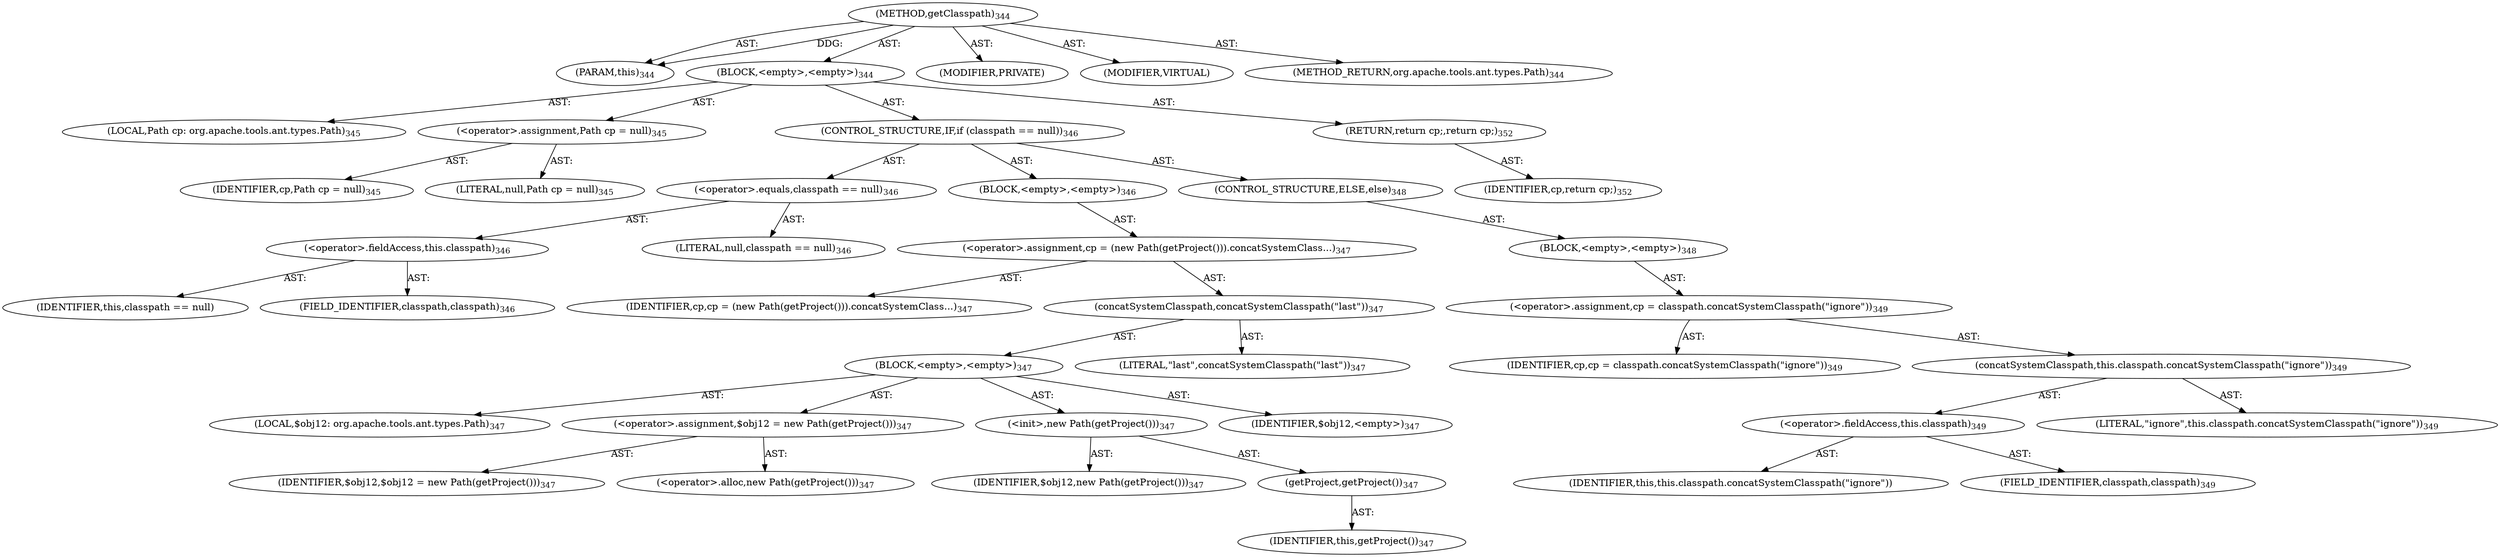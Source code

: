 digraph "getClasspath" {  
"111669149708" [label = <(METHOD,getClasspath)<SUB>344</SUB>> ]
"115964117004" [label = <(PARAM,this)<SUB>344</SUB>> ]
"25769803818" [label = <(BLOCK,&lt;empty&gt;,&lt;empty&gt;)<SUB>344</SUB>> ]
"94489280539" [label = <(LOCAL,Path cp: org.apache.tools.ant.types.Path)<SUB>345</SUB>> ]
"30064771261" [label = <(&lt;operator&gt;.assignment,Path cp = null)<SUB>345</SUB>> ]
"68719476881" [label = <(IDENTIFIER,cp,Path cp = null)<SUB>345</SUB>> ]
"90194313249" [label = <(LITERAL,null,Path cp = null)<SUB>345</SUB>> ]
"47244640274" [label = <(CONTROL_STRUCTURE,IF,if (classpath == null))<SUB>346</SUB>> ]
"30064771262" [label = <(&lt;operator&gt;.equals,classpath == null)<SUB>346</SUB>> ]
"30064771263" [label = <(&lt;operator&gt;.fieldAccess,this.classpath)<SUB>346</SUB>> ]
"68719476882" [label = <(IDENTIFIER,this,classpath == null)> ]
"55834574883" [label = <(FIELD_IDENTIFIER,classpath,classpath)<SUB>346</SUB>> ]
"90194313250" [label = <(LITERAL,null,classpath == null)<SUB>346</SUB>> ]
"25769803819" [label = <(BLOCK,&lt;empty&gt;,&lt;empty&gt;)<SUB>346</SUB>> ]
"30064771264" [label = <(&lt;operator&gt;.assignment,cp = (new Path(getProject())).concatSystemClass...)<SUB>347</SUB>> ]
"68719476883" [label = <(IDENTIFIER,cp,cp = (new Path(getProject())).concatSystemClass...)<SUB>347</SUB>> ]
"30064771265" [label = <(concatSystemClasspath,concatSystemClasspath(&quot;last&quot;))<SUB>347</SUB>> ]
"25769803820" [label = <(BLOCK,&lt;empty&gt;,&lt;empty&gt;)<SUB>347</SUB>> ]
"94489280540" [label = <(LOCAL,$obj12: org.apache.tools.ant.types.Path)<SUB>347</SUB>> ]
"30064771266" [label = <(&lt;operator&gt;.assignment,$obj12 = new Path(getProject()))<SUB>347</SUB>> ]
"68719476884" [label = <(IDENTIFIER,$obj12,$obj12 = new Path(getProject()))<SUB>347</SUB>> ]
"30064771267" [label = <(&lt;operator&gt;.alloc,new Path(getProject()))<SUB>347</SUB>> ]
"30064771268" [label = <(&lt;init&gt;,new Path(getProject()))<SUB>347</SUB>> ]
"68719476885" [label = <(IDENTIFIER,$obj12,new Path(getProject()))<SUB>347</SUB>> ]
"30064771269" [label = <(getProject,getProject())<SUB>347</SUB>> ]
"68719476762" [label = <(IDENTIFIER,this,getProject())<SUB>347</SUB>> ]
"68719476886" [label = <(IDENTIFIER,$obj12,&lt;empty&gt;)<SUB>347</SUB>> ]
"90194313251" [label = <(LITERAL,&quot;last&quot;,concatSystemClasspath(&quot;last&quot;))<SUB>347</SUB>> ]
"47244640275" [label = <(CONTROL_STRUCTURE,ELSE,else)<SUB>348</SUB>> ]
"25769803821" [label = <(BLOCK,&lt;empty&gt;,&lt;empty&gt;)<SUB>348</SUB>> ]
"30064771270" [label = <(&lt;operator&gt;.assignment,cp = classpath.concatSystemClasspath(&quot;ignore&quot;))<SUB>349</SUB>> ]
"68719476887" [label = <(IDENTIFIER,cp,cp = classpath.concatSystemClasspath(&quot;ignore&quot;))<SUB>349</SUB>> ]
"30064771271" [label = <(concatSystemClasspath,this.classpath.concatSystemClasspath(&quot;ignore&quot;))<SUB>349</SUB>> ]
"30064771272" [label = <(&lt;operator&gt;.fieldAccess,this.classpath)<SUB>349</SUB>> ]
"68719476888" [label = <(IDENTIFIER,this,this.classpath.concatSystemClasspath(&quot;ignore&quot;))> ]
"55834574884" [label = <(FIELD_IDENTIFIER,classpath,classpath)<SUB>349</SUB>> ]
"90194313252" [label = <(LITERAL,&quot;ignore&quot;,this.classpath.concatSystemClasspath(&quot;ignore&quot;))<SUB>349</SUB>> ]
"146028888066" [label = <(RETURN,return cp;,return cp;)<SUB>352</SUB>> ]
"68719476889" [label = <(IDENTIFIER,cp,return cp;)<SUB>352</SUB>> ]
"133143986207" [label = <(MODIFIER,PRIVATE)> ]
"133143986208" [label = <(MODIFIER,VIRTUAL)> ]
"128849018892" [label = <(METHOD_RETURN,org.apache.tools.ant.types.Path)<SUB>344</SUB>> ]
  "111669149708" -> "115964117004"  [ label = "AST: "] 
  "111669149708" -> "25769803818"  [ label = "AST: "] 
  "111669149708" -> "133143986207"  [ label = "AST: "] 
  "111669149708" -> "133143986208"  [ label = "AST: "] 
  "111669149708" -> "128849018892"  [ label = "AST: "] 
  "25769803818" -> "94489280539"  [ label = "AST: "] 
  "25769803818" -> "30064771261"  [ label = "AST: "] 
  "25769803818" -> "47244640274"  [ label = "AST: "] 
  "25769803818" -> "146028888066"  [ label = "AST: "] 
  "30064771261" -> "68719476881"  [ label = "AST: "] 
  "30064771261" -> "90194313249"  [ label = "AST: "] 
  "47244640274" -> "30064771262"  [ label = "AST: "] 
  "47244640274" -> "25769803819"  [ label = "AST: "] 
  "47244640274" -> "47244640275"  [ label = "AST: "] 
  "30064771262" -> "30064771263"  [ label = "AST: "] 
  "30064771262" -> "90194313250"  [ label = "AST: "] 
  "30064771263" -> "68719476882"  [ label = "AST: "] 
  "30064771263" -> "55834574883"  [ label = "AST: "] 
  "25769803819" -> "30064771264"  [ label = "AST: "] 
  "30064771264" -> "68719476883"  [ label = "AST: "] 
  "30064771264" -> "30064771265"  [ label = "AST: "] 
  "30064771265" -> "25769803820"  [ label = "AST: "] 
  "30064771265" -> "90194313251"  [ label = "AST: "] 
  "25769803820" -> "94489280540"  [ label = "AST: "] 
  "25769803820" -> "30064771266"  [ label = "AST: "] 
  "25769803820" -> "30064771268"  [ label = "AST: "] 
  "25769803820" -> "68719476886"  [ label = "AST: "] 
  "30064771266" -> "68719476884"  [ label = "AST: "] 
  "30064771266" -> "30064771267"  [ label = "AST: "] 
  "30064771268" -> "68719476885"  [ label = "AST: "] 
  "30064771268" -> "30064771269"  [ label = "AST: "] 
  "30064771269" -> "68719476762"  [ label = "AST: "] 
  "47244640275" -> "25769803821"  [ label = "AST: "] 
  "25769803821" -> "30064771270"  [ label = "AST: "] 
  "30064771270" -> "68719476887"  [ label = "AST: "] 
  "30064771270" -> "30064771271"  [ label = "AST: "] 
  "30064771271" -> "30064771272"  [ label = "AST: "] 
  "30064771271" -> "90194313252"  [ label = "AST: "] 
  "30064771272" -> "68719476888"  [ label = "AST: "] 
  "30064771272" -> "55834574884"  [ label = "AST: "] 
  "146028888066" -> "68719476889"  [ label = "AST: "] 
  "111669149708" -> "115964117004"  [ label = "DDG: "] 
}
